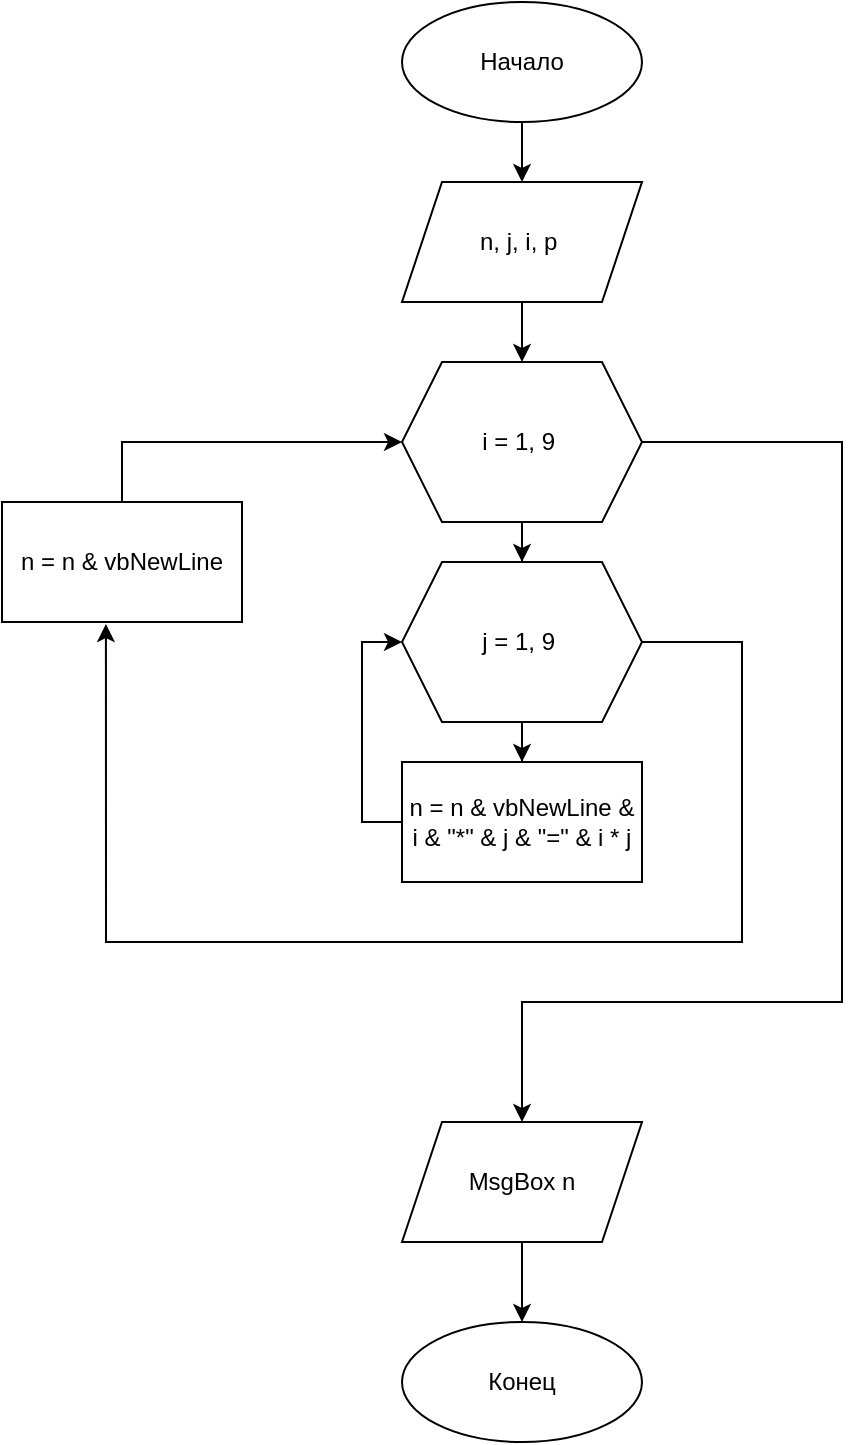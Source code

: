 <mxfile version="15.4.3" type="device" pages="3"><diagram id="_7rg6EOLGuEsxwZBoCmn" name="1 задача"><mxGraphModel dx="1422" dy="789" grid="1" gridSize="10" guides="1" tooltips="1" connect="1" arrows="1" fold="1" page="1" pageScale="1" pageWidth="827" pageHeight="1169" math="0" shadow="0"><root><mxCell id="0"/><mxCell id="1" parent="0"/><mxCell id="UHiPrkOtCpQulQ0Ot4ve-3" value="" style="edgeStyle=orthogonalEdgeStyle;rounded=0;orthogonalLoop=1;jettySize=auto;html=1;" edge="1" parent="1" source="UHiPrkOtCpQulQ0Ot4ve-1" target="UHiPrkOtCpQulQ0Ot4ve-2"><mxGeometry relative="1" as="geometry"/></mxCell><mxCell id="UHiPrkOtCpQulQ0Ot4ve-1" value="Начало" style="ellipse;whiteSpace=wrap;html=1;" vertex="1" parent="1"><mxGeometry x="340" y="10" width="120" height="60" as="geometry"/></mxCell><mxCell id="UHiPrkOtCpQulQ0Ot4ve-5" value="" style="edgeStyle=orthogonalEdgeStyle;rounded=0;orthogonalLoop=1;jettySize=auto;html=1;" edge="1" parent="1" source="UHiPrkOtCpQulQ0Ot4ve-2"><mxGeometry relative="1" as="geometry"><mxPoint x="400" y="190" as="targetPoint"/></mxGeometry></mxCell><mxCell id="UHiPrkOtCpQulQ0Ot4ve-2" value="n, j, i, p&amp;nbsp;" style="shape=parallelogram;perimeter=parallelogramPerimeter;whiteSpace=wrap;html=1;fixedSize=1;" vertex="1" parent="1"><mxGeometry x="340" y="100" width="120" height="60" as="geometry"/></mxCell><mxCell id="UHiPrkOtCpQulQ0Ot4ve-10" value="" style="edgeStyle=orthogonalEdgeStyle;rounded=0;orthogonalLoop=1;jettySize=auto;html=1;" edge="1" parent="1" source="UHiPrkOtCpQulQ0Ot4ve-8" target="UHiPrkOtCpQulQ0Ot4ve-9"><mxGeometry relative="1" as="geometry"/></mxCell><mxCell id="UHiPrkOtCpQulQ0Ot4ve-17" style="edgeStyle=orthogonalEdgeStyle;rounded=0;orthogonalLoop=1;jettySize=auto;html=1;" edge="1" parent="1" source="UHiPrkOtCpQulQ0Ot4ve-8" target="UHiPrkOtCpQulQ0Ot4ve-18"><mxGeometry relative="1" as="geometry"><mxPoint x="400" y="620" as="targetPoint"/><Array as="points"><mxPoint x="560" y="230"/><mxPoint x="560" y="510"/><mxPoint x="400" y="510"/></Array></mxGeometry></mxCell><mxCell id="UHiPrkOtCpQulQ0Ot4ve-8" value="i = 1, 9&amp;nbsp;" style="shape=hexagon;perimeter=hexagonPerimeter2;whiteSpace=wrap;html=1;fixedSize=1;" vertex="1" parent="1"><mxGeometry x="340" y="190" width="120" height="80" as="geometry"/></mxCell><mxCell id="UHiPrkOtCpQulQ0Ot4ve-12" value="" style="edgeStyle=orthogonalEdgeStyle;rounded=0;orthogonalLoop=1;jettySize=auto;html=1;" edge="1" parent="1" source="UHiPrkOtCpQulQ0Ot4ve-9" target="UHiPrkOtCpQulQ0Ot4ve-11"><mxGeometry relative="1" as="geometry"/></mxCell><mxCell id="UHiPrkOtCpQulQ0Ot4ve-20" style="edgeStyle=orthogonalEdgeStyle;rounded=0;orthogonalLoop=1;jettySize=auto;html=1;entryX=0.433;entryY=1.017;entryDx=0;entryDy=0;entryPerimeter=0;" edge="1" parent="1" source="UHiPrkOtCpQulQ0Ot4ve-9" target="UHiPrkOtCpQulQ0Ot4ve-15"><mxGeometry relative="1" as="geometry"><Array as="points"><mxPoint x="510" y="330"/><mxPoint x="510" y="480"/><mxPoint x="192" y="480"/></Array></mxGeometry></mxCell><mxCell id="UHiPrkOtCpQulQ0Ot4ve-9" value="j = 1, 9&amp;nbsp;" style="shape=hexagon;perimeter=hexagonPerimeter2;whiteSpace=wrap;html=1;fixedSize=1;" vertex="1" parent="1"><mxGeometry x="340" y="290" width="120" height="80" as="geometry"/></mxCell><mxCell id="UHiPrkOtCpQulQ0Ot4ve-19" style="edgeStyle=orthogonalEdgeStyle;rounded=0;orthogonalLoop=1;jettySize=auto;html=1;entryX=0;entryY=0.5;entryDx=0;entryDy=0;" edge="1" parent="1" source="UHiPrkOtCpQulQ0Ot4ve-11" target="UHiPrkOtCpQulQ0Ot4ve-9"><mxGeometry relative="1" as="geometry"><Array as="points"><mxPoint x="320" y="420"/><mxPoint x="320" y="330"/></Array></mxGeometry></mxCell><mxCell id="UHiPrkOtCpQulQ0Ot4ve-11" value="n = n &amp;amp; vbNewLine &amp;amp; i &amp;amp; &quot;*&quot; &amp;amp; j &amp;amp; &quot;=&quot; &amp;amp; i * j" style="whiteSpace=wrap;html=1;" vertex="1" parent="1"><mxGeometry x="340" y="390" width="120" height="60" as="geometry"/></mxCell><mxCell id="UHiPrkOtCpQulQ0Ot4ve-16" style="edgeStyle=orthogonalEdgeStyle;rounded=0;orthogonalLoop=1;jettySize=auto;html=1;entryX=0;entryY=0.5;entryDx=0;entryDy=0;" edge="1" parent="1" source="UHiPrkOtCpQulQ0Ot4ve-15" target="UHiPrkOtCpQulQ0Ot4ve-8"><mxGeometry relative="1" as="geometry"><Array as="points"><mxPoint x="200" y="230"/></Array></mxGeometry></mxCell><mxCell id="UHiPrkOtCpQulQ0Ot4ve-15" value="n = n &amp;amp; vbNewLine" style="rounded=0;whiteSpace=wrap;html=1;" vertex="1" parent="1"><mxGeometry x="140" y="260" width="120" height="60" as="geometry"/></mxCell><mxCell id="wmEI9pKCYmO_sm9rcmuI-2" value="" style="edgeStyle=orthogonalEdgeStyle;rounded=0;orthogonalLoop=1;jettySize=auto;html=1;" edge="1" parent="1" source="UHiPrkOtCpQulQ0Ot4ve-18" target="wmEI9pKCYmO_sm9rcmuI-1"><mxGeometry relative="1" as="geometry"/></mxCell><mxCell id="UHiPrkOtCpQulQ0Ot4ve-18" value="MsgBox n" style="shape=parallelogram;perimeter=parallelogramPerimeter;whiteSpace=wrap;html=1;fixedSize=1;" vertex="1" parent="1"><mxGeometry x="340" y="570" width="120" height="60" as="geometry"/></mxCell><mxCell id="wmEI9pKCYmO_sm9rcmuI-1" value="Конец" style="ellipse;whiteSpace=wrap;html=1;" vertex="1" parent="1"><mxGeometry x="340" y="670" width="120" height="60" as="geometry"/></mxCell></root></mxGraphModel></diagram><diagram id="bU37djCQdqdkork7sCrR" name="2 задача"><mxGraphModel dx="1422" dy="789" grid="1" gridSize="10" guides="1" tooltips="1" connect="1" arrows="1" fold="1" page="1" pageScale="1" pageWidth="827" pageHeight="1169" math="0" shadow="0"><root><mxCell id="XzImwgwIQv1Ai3VRdC0Q-0"/><mxCell id="XzImwgwIQv1Ai3VRdC0Q-1" parent="XzImwgwIQv1Ai3VRdC0Q-0"/><mxCell id="dxYADpgiR-XuJPDeOTbD-1" value="" style="edgeStyle=orthogonalEdgeStyle;rounded=0;orthogonalLoop=1;jettySize=auto;html=1;" edge="1" parent="XzImwgwIQv1Ai3VRdC0Q-1" source="a-ed0VSJTTrr6iJYBdlO-1" target="dxYADpgiR-XuJPDeOTbD-0"><mxGeometry relative="1" as="geometry"/></mxCell><mxCell id="a-ed0VSJTTrr6iJYBdlO-1" value="Начало" style="ellipse;whiteSpace=wrap;html=1;" vertex="1" parent="XzImwgwIQv1Ai3VRdC0Q-1"><mxGeometry x="340" y="10" width="120" height="60" as="geometry"/></mxCell><mxCell id="a-ed0VSJTTrr6iJYBdlO-2" value="" style="edgeStyle=orthogonalEdgeStyle;rounded=0;orthogonalLoop=1;jettySize=auto;html=1;" edge="1" parent="XzImwgwIQv1Ai3VRdC0Q-1" source="a-ed0VSJTTrr6iJYBdlO-3"><mxGeometry relative="1" as="geometry"><mxPoint x="400" y="300" as="targetPoint"/></mxGeometry></mxCell><mxCell id="a-ed0VSJTTrr6iJYBdlO-3" value="&lt;div&gt;n = InputBox(&quot;Кол-во строк&quot;)&lt;/div&gt;&lt;div&gt;m = InputBox(&quot;Кол-во столбцов&quot;)&lt;/div&gt;&lt;div&gt;k = 0&lt;/div&gt;&lt;div&gt;&lt;br&gt;&lt;/div&gt;" style="shape=parallelogram;perimeter=parallelogramPerimeter;whiteSpace=wrap;html=1;fixedSize=1;" vertex="1" parent="XzImwgwIQv1Ai3VRdC0Q-1"><mxGeometry x="300" y="200" width="200" height="80" as="geometry"/></mxCell><mxCell id="a-ed0VSJTTrr6iJYBdlO-4" value="" style="edgeStyle=orthogonalEdgeStyle;rounded=0;orthogonalLoop=1;jettySize=auto;html=1;" edge="1" parent="XzImwgwIQv1Ai3VRdC0Q-1" source="a-ed0VSJTTrr6iJYBdlO-6" target="a-ed0VSJTTrr6iJYBdlO-9"><mxGeometry relative="1" as="geometry"/></mxCell><mxCell id="a-ed0VSJTTrr6iJYBdlO-5" style="edgeStyle=orthogonalEdgeStyle;rounded=0;orthogonalLoop=1;jettySize=auto;html=1;" edge="1" parent="XzImwgwIQv1Ai3VRdC0Q-1" source="a-ed0VSJTTrr6iJYBdlO-6" target="a-ed0VSJTTrr6iJYBdlO-15"><mxGeometry relative="1" as="geometry"><mxPoint x="400" y="730" as="targetPoint"/><Array as="points"><mxPoint x="560" y="340"/><mxPoint x="560" y="940"/></Array></mxGeometry></mxCell><mxCell id="a-ed0VSJTTrr6iJYBdlO-6" value="i = 1, n" style="shape=hexagon;perimeter=hexagonPerimeter2;whiteSpace=wrap;html=1;fixedSize=1;" vertex="1" parent="XzImwgwIQv1Ai3VRdC0Q-1"><mxGeometry x="340" y="300" width="120" height="80" as="geometry"/></mxCell><mxCell id="a-ed0VSJTTrr6iJYBdlO-7" value="" style="edgeStyle=orthogonalEdgeStyle;rounded=0;orthogonalLoop=1;jettySize=auto;html=1;" edge="1" parent="XzImwgwIQv1Ai3VRdC0Q-1" source="a-ed0VSJTTrr6iJYBdlO-9" target="a-ed0VSJTTrr6iJYBdlO-11"><mxGeometry relative="1" as="geometry"/></mxCell><mxCell id="a-ed0VSJTTrr6iJYBdlO-8" style="edgeStyle=orthogonalEdgeStyle;rounded=0;orthogonalLoop=1;jettySize=auto;html=1;entryX=0.433;entryY=1.017;entryDx=0;entryDy=0;entryPerimeter=0;" edge="1" parent="XzImwgwIQv1Ai3VRdC0Q-1" source="a-ed0VSJTTrr6iJYBdlO-9" target="a-ed0VSJTTrr6iJYBdlO-13"><mxGeometry relative="1" as="geometry"><Array as="points"><mxPoint x="510" y="440"/><mxPoint x="510" y="880"/><mxPoint x="192" y="880"/></Array></mxGeometry></mxCell><mxCell id="a-ed0VSJTTrr6iJYBdlO-9" value="j = 1, m" style="shape=hexagon;perimeter=hexagonPerimeter2;whiteSpace=wrap;html=1;fixedSize=1;" vertex="1" parent="XzImwgwIQv1Ai3VRdC0Q-1"><mxGeometry x="340" y="400" width="120" height="80" as="geometry"/></mxCell><mxCell id="a-ed0VSJTTrr6iJYBdlO-18" value="" style="edgeStyle=orthogonalEdgeStyle;rounded=0;orthogonalLoop=1;jettySize=auto;html=1;" edge="1" parent="XzImwgwIQv1Ai3VRdC0Q-1" source="a-ed0VSJTTrr6iJYBdlO-11"><mxGeometry relative="1" as="geometry"><mxPoint x="400" y="580" as="targetPoint"/></mxGeometry></mxCell><mxCell id="a-ed0VSJTTrr6iJYBdlO-20" value="" style="edgeStyle=orthogonalEdgeStyle;rounded=0;orthogonalLoop=1;jettySize=auto;html=1;" edge="1" parent="XzImwgwIQv1Ai3VRdC0Q-1" source="a-ed0VSJTTrr6iJYBdlO-11" target="a-ed0VSJTTrr6iJYBdlO-19"><mxGeometry relative="1" as="geometry"/></mxCell><mxCell id="a-ed0VSJTTrr6iJYBdlO-11" value="t = Rnd * 10" style="whiteSpace=wrap;html=1;" vertex="1" parent="XzImwgwIQv1Ai3VRdC0Q-1"><mxGeometry x="340" y="500" width="120" height="60" as="geometry"/></mxCell><mxCell id="a-ed0VSJTTrr6iJYBdlO-12" style="edgeStyle=orthogonalEdgeStyle;rounded=0;orthogonalLoop=1;jettySize=auto;html=1;entryX=0;entryY=0.5;entryDx=0;entryDy=0;" edge="1" parent="XzImwgwIQv1Ai3VRdC0Q-1" source="a-ed0VSJTTrr6iJYBdlO-13" target="a-ed0VSJTTrr6iJYBdlO-6"><mxGeometry relative="1" as="geometry"><Array as="points"><mxPoint x="200" y="340"/></Array></mxGeometry></mxCell><mxCell id="a-ed0VSJTTrr6iJYBdlO-13" value="r = r &amp;amp; vbNewLine" style="rounded=0;whiteSpace=wrap;html=1;" vertex="1" parent="XzImwgwIQv1Ai3VRdC0Q-1"><mxGeometry x="140" y="370" width="120" height="60" as="geometry"/></mxCell><mxCell id="a-ed0VSJTTrr6iJYBdlO-14" value="" style="edgeStyle=orthogonalEdgeStyle;rounded=0;orthogonalLoop=1;jettySize=auto;html=1;" edge="1" parent="XzImwgwIQv1Ai3VRdC0Q-1" source="a-ed0VSJTTrr6iJYBdlO-15" target="a-ed0VSJTTrr6iJYBdlO-16"><mxGeometry relative="1" as="geometry"/></mxCell><mxCell id="a-ed0VSJTTrr6iJYBdlO-15" value="&lt;div&gt;MsgBox r&lt;/div&gt;&lt;div&gt;MsgBox k&lt;/div&gt;&lt;div&gt;&lt;br&gt;&lt;/div&gt;" style="shape=parallelogram;perimeter=parallelogramPerimeter;whiteSpace=wrap;html=1;fixedSize=1;" vertex="1" parent="XzImwgwIQv1Ai3VRdC0Q-1"><mxGeometry x="320" y="910" width="120" height="60" as="geometry"/></mxCell><mxCell id="a-ed0VSJTTrr6iJYBdlO-16" value="Конец" style="ellipse;whiteSpace=wrap;html=1;" vertex="1" parent="XzImwgwIQv1Ai3VRdC0Q-1"><mxGeometry x="320" y="995" width="120" height="60" as="geometry"/></mxCell><mxCell id="a-ed0VSJTTrr6iJYBdlO-22" value="" style="edgeStyle=orthogonalEdgeStyle;rounded=0;orthogonalLoop=1;jettySize=auto;html=1;" edge="1" parent="XzImwgwIQv1Ai3VRdC0Q-1" source="a-ed0VSJTTrr6iJYBdlO-19" target="a-ed0VSJTTrr6iJYBdlO-21"><mxGeometry relative="1" as="geometry"/></mxCell><mxCell id="a-ed0VSJTTrr6iJYBdlO-32" style="edgeStyle=orthogonalEdgeStyle;rounded=0;orthogonalLoop=1;jettySize=auto;html=1;entryX=1;entryY=0.75;entryDx=0;entryDy=0;" edge="1" parent="XzImwgwIQv1Ai3VRdC0Q-1" source="a-ed0VSJTTrr6iJYBdlO-19" target="a-ed0VSJTTrr6iJYBdlO-30"><mxGeometry relative="1" as="geometry"><Array as="points"><mxPoint x="480" y="620"/><mxPoint x="480" y="765"/></Array></mxGeometry></mxCell><mxCell id="a-ed0VSJTTrr6iJYBdlO-19" value="t = 0" style="rhombus;whiteSpace=wrap;html=1;" vertex="1" parent="XzImwgwIQv1Ai3VRdC0Q-1"><mxGeometry x="360" y="580" width="80" height="80" as="geometry"/></mxCell><mxCell id="a-ed0VSJTTrr6iJYBdlO-31" value="" style="edgeStyle=orthogonalEdgeStyle;rounded=0;orthogonalLoop=1;jettySize=auto;html=1;" edge="1" parent="XzImwgwIQv1Ai3VRdC0Q-1" source="a-ed0VSJTTrr6iJYBdlO-21" target="a-ed0VSJTTrr6iJYBdlO-30"><mxGeometry relative="1" as="geometry"/></mxCell><mxCell id="a-ed0VSJTTrr6iJYBdlO-21" value="k = k + 1" style="whiteSpace=wrap;html=1;" vertex="1" parent="XzImwgwIQv1Ai3VRdC0Q-1"><mxGeometry x="220" y="590" width="120" height="60" as="geometry"/></mxCell><mxCell id="a-ed0VSJTTrr6iJYBdlO-27" value="ДА" style="text;html=1;align=center;verticalAlign=middle;resizable=0;points=[];autosize=1;strokeColor=none;fillColor=none;" vertex="1" parent="XzImwgwIQv1Ai3VRdC0Q-1"><mxGeometry x="340" y="590" width="30" height="20" as="geometry"/></mxCell><mxCell id="a-ed0VSJTTrr6iJYBdlO-28" value="НЕТ" style="text;html=1;align=center;verticalAlign=middle;resizable=0;points=[];autosize=1;strokeColor=none;fillColor=none;" vertex="1" parent="XzImwgwIQv1Ai3VRdC0Q-1"><mxGeometry x="430" y="590" width="40" height="20" as="geometry"/></mxCell><mxCell id="a-ed0VSJTTrr6iJYBdlO-33" style="edgeStyle=orthogonalEdgeStyle;rounded=0;orthogonalLoop=1;jettySize=auto;html=1;entryX=0;entryY=0.5;entryDx=0;entryDy=0;" edge="1" parent="XzImwgwIQv1Ai3VRdC0Q-1" source="a-ed0VSJTTrr6iJYBdlO-30" target="a-ed0VSJTTrr6iJYBdlO-9"><mxGeometry relative="1" as="geometry"><Array as="points"><mxPoint x="210" y="750"/><mxPoint x="210" y="440"/></Array></mxGeometry></mxCell><mxCell id="a-ed0VSJTTrr6iJYBdlO-30" value="&amp;nbsp;r = r &amp;amp; &quot; &quot; &amp;amp; t" style="whiteSpace=wrap;html=1;" vertex="1" parent="XzImwgwIQv1Ai3VRdC0Q-1"><mxGeometry x="340" y="720" width="120" height="60" as="geometry"/></mxCell><mxCell id="dxYADpgiR-XuJPDeOTbD-2" value="" style="edgeStyle=orthogonalEdgeStyle;rounded=0;orthogonalLoop=1;jettySize=auto;html=1;" edge="1" parent="XzImwgwIQv1Ai3VRdC0Q-1" source="dxYADpgiR-XuJPDeOTbD-0" target="a-ed0VSJTTrr6iJYBdlO-3"><mxGeometry relative="1" as="geometry"/></mxCell><mxCell id="dxYADpgiR-XuJPDeOTbD-0" value="r, j, i, p, n, m, k, t" style="shape=parallelogram;perimeter=parallelogramPerimeter;whiteSpace=wrap;html=1;fixedSize=1;" vertex="1" parent="XzImwgwIQv1Ai3VRdC0Q-1"><mxGeometry x="340" y="90" width="120" height="60" as="geometry"/></mxCell></root></mxGraphModel></diagram><diagram id="q5hw92KwYXnTCEuEHnpt" name="3 задача"><mxGraphModel dx="1422" dy="789" grid="1" gridSize="10" guides="1" tooltips="1" connect="1" arrows="1" fold="1" page="1" pageScale="1" pageWidth="827" pageHeight="1169" math="0" shadow="0"><root><mxCell id="fSTaV2w4QMIZXHJ5z-jJ-0"/><mxCell id="fSTaV2w4QMIZXHJ5z-jJ-1" parent="fSTaV2w4QMIZXHJ5z-jJ-0"/><mxCell id="t8xT4wQl9hDbVBmgkjGQ-1" value="" style="edgeStyle=orthogonalEdgeStyle;rounded=0;orthogonalLoop=1;jettySize=auto;html=1;" edge="1" parent="fSTaV2w4QMIZXHJ5z-jJ-1" source="CELRVubJP_C46hhXUMmk-1" target="t8xT4wQl9hDbVBmgkjGQ-0"><mxGeometry relative="1" as="geometry"/></mxCell><mxCell id="CELRVubJP_C46hhXUMmk-1" value="Начало" style="ellipse;whiteSpace=wrap;html=1;" vertex="1" parent="fSTaV2w4QMIZXHJ5z-jJ-1"><mxGeometry x="340" y="10" width="120" height="60" as="geometry"/></mxCell><mxCell id="CELRVubJP_C46hhXUMmk-2" value="" style="edgeStyle=orthogonalEdgeStyle;rounded=0;orthogonalLoop=1;jettySize=auto;html=1;" edge="1" parent="fSTaV2w4QMIZXHJ5z-jJ-1" source="CELRVubJP_C46hhXUMmk-3"><mxGeometry relative="1" as="geometry"><mxPoint x="400" y="300" as="targetPoint"/></mxGeometry></mxCell><mxCell id="CELRVubJP_C46hhXUMmk-3" value="&lt;div&gt;&lt;div&gt;n = InputBox(&quot;Кол-во строк&quot;)&lt;/div&gt;&lt;div&gt;m = InputBox(&quot;Кол-во столбцов&quot;)&lt;/div&gt;&lt;div&gt;km = 0&lt;/div&gt;&lt;div&gt;kl = 10&lt;/div&gt;&lt;/div&gt;&lt;div&gt;&lt;br&gt;&lt;/div&gt;" style="shape=parallelogram;perimeter=parallelogramPerimeter;whiteSpace=wrap;html=1;fixedSize=1;" vertex="1" parent="fSTaV2w4QMIZXHJ5z-jJ-1"><mxGeometry x="300" y="200" width="200" height="80" as="geometry"/></mxCell><mxCell id="CELRVubJP_C46hhXUMmk-4" value="" style="edgeStyle=orthogonalEdgeStyle;rounded=0;orthogonalLoop=1;jettySize=auto;html=1;" edge="1" parent="fSTaV2w4QMIZXHJ5z-jJ-1" source="CELRVubJP_C46hhXUMmk-6" target="CELRVubJP_C46hhXUMmk-9"><mxGeometry relative="1" as="geometry"/></mxCell><mxCell id="CELRVubJP_C46hhXUMmk-5" style="edgeStyle=orthogonalEdgeStyle;rounded=0;orthogonalLoop=1;jettySize=auto;html=1;" edge="1" parent="fSTaV2w4QMIZXHJ5z-jJ-1" source="CELRVubJP_C46hhXUMmk-6" target="CELRVubJP_C46hhXUMmk-16"><mxGeometry relative="1" as="geometry"><mxPoint x="400" y="730" as="targetPoint"/><Array as="points"><mxPoint x="560" y="340"/><mxPoint x="560" y="940"/></Array></mxGeometry></mxCell><mxCell id="CELRVubJP_C46hhXUMmk-6" value="i = 1, n" style="shape=hexagon;perimeter=hexagonPerimeter2;whiteSpace=wrap;html=1;fixedSize=1;" vertex="1" parent="fSTaV2w4QMIZXHJ5z-jJ-1"><mxGeometry x="340" y="300" width="120" height="80" as="geometry"/></mxCell><mxCell id="CELRVubJP_C46hhXUMmk-7" value="" style="edgeStyle=orthogonalEdgeStyle;rounded=0;orthogonalLoop=1;jettySize=auto;html=1;" edge="1" parent="fSTaV2w4QMIZXHJ5z-jJ-1" source="CELRVubJP_C46hhXUMmk-9" target="CELRVubJP_C46hhXUMmk-12"><mxGeometry relative="1" as="geometry"/></mxCell><mxCell id="CELRVubJP_C46hhXUMmk-8" style="edgeStyle=orthogonalEdgeStyle;rounded=0;orthogonalLoop=1;jettySize=auto;html=1;entryX=0.433;entryY=1.017;entryDx=0;entryDy=0;entryPerimeter=0;" edge="1" parent="fSTaV2w4QMIZXHJ5z-jJ-1" source="CELRVubJP_C46hhXUMmk-9" target="CELRVubJP_C46hhXUMmk-14"><mxGeometry relative="1" as="geometry"><Array as="points"><mxPoint x="510" y="440"/><mxPoint x="510" y="880"/><mxPoint x="192" y="880"/></Array></mxGeometry></mxCell><mxCell id="CELRVubJP_C46hhXUMmk-9" value="j = 1, m" style="shape=hexagon;perimeter=hexagonPerimeter2;whiteSpace=wrap;html=1;fixedSize=1;" vertex="1" parent="fSTaV2w4QMIZXHJ5z-jJ-1"><mxGeometry x="340" y="400" width="120" height="80" as="geometry"/></mxCell><mxCell id="CELRVubJP_C46hhXUMmk-10" value="" style="edgeStyle=orthogonalEdgeStyle;rounded=0;orthogonalLoop=1;jettySize=auto;html=1;" edge="1" parent="fSTaV2w4QMIZXHJ5z-jJ-1" source="CELRVubJP_C46hhXUMmk-12"><mxGeometry relative="1" as="geometry"><mxPoint x="400" y="580" as="targetPoint"/></mxGeometry></mxCell><mxCell id="CELRVubJP_C46hhXUMmk-11" value="" style="edgeStyle=orthogonalEdgeStyle;rounded=0;orthogonalLoop=1;jettySize=auto;html=1;" edge="1" parent="fSTaV2w4QMIZXHJ5z-jJ-1" source="CELRVubJP_C46hhXUMmk-12" target="CELRVubJP_C46hhXUMmk-20"><mxGeometry relative="1" as="geometry"/></mxCell><mxCell id="CELRVubJP_C46hhXUMmk-12" value="t = Rnd * 10" style="whiteSpace=wrap;html=1;" vertex="1" parent="fSTaV2w4QMIZXHJ5z-jJ-1"><mxGeometry x="340" y="500" width="120" height="60" as="geometry"/></mxCell><mxCell id="CELRVubJP_C46hhXUMmk-13" style="edgeStyle=orthogonalEdgeStyle;rounded=0;orthogonalLoop=1;jettySize=auto;html=1;entryX=0;entryY=0.5;entryDx=0;entryDy=0;" edge="1" parent="fSTaV2w4QMIZXHJ5z-jJ-1" source="CELRVubJP_C46hhXUMmk-14" target="CELRVubJP_C46hhXUMmk-6"><mxGeometry relative="1" as="geometry"><Array as="points"><mxPoint x="200" y="340"/></Array></mxGeometry></mxCell><mxCell id="CELRVubJP_C46hhXUMmk-14" value="r = r &amp;amp; vbNewLine" style="rounded=0;whiteSpace=wrap;html=1;" vertex="1" parent="fSTaV2w4QMIZXHJ5z-jJ-1"><mxGeometry x="140" y="370" width="120" height="60" as="geometry"/></mxCell><mxCell id="CELRVubJP_C46hhXUMmk-15" value="" style="edgeStyle=orthogonalEdgeStyle;rounded=0;orthogonalLoop=1;jettySize=auto;html=1;" edge="1" parent="fSTaV2w4QMIZXHJ5z-jJ-1" source="CELRVubJP_C46hhXUMmk-16" target="CELRVubJP_C46hhXUMmk-17"><mxGeometry relative="1" as="geometry"/></mxCell><mxCell id="CELRVubJP_C46hhXUMmk-16" value="&lt;div&gt;&lt;div&gt;MsgBox r&lt;/div&gt;&lt;div&gt;MsgBox &quot;максимальное число =&quot; &amp;amp; km &amp;amp; vbNewLine &amp;amp; &quot;минимальное число =&quot; &amp;amp; kl&lt;/div&gt;&lt;/div&gt;&lt;div&gt;&lt;br&gt;&lt;/div&gt;" style="shape=parallelogram;perimeter=parallelogramPerimeter;whiteSpace=wrap;html=1;fixedSize=1;" vertex="1" parent="fSTaV2w4QMIZXHJ5z-jJ-1"><mxGeometry x="160" y="910" width="280" height="60" as="geometry"/></mxCell><mxCell id="CELRVubJP_C46hhXUMmk-17" value="Конец" style="ellipse;whiteSpace=wrap;html=1;" vertex="1" parent="fSTaV2w4QMIZXHJ5z-jJ-1"><mxGeometry x="240" y="1010" width="120" height="60" as="geometry"/></mxCell><mxCell id="CELRVubJP_C46hhXUMmk-18" value="" style="edgeStyle=orthogonalEdgeStyle;rounded=0;orthogonalLoop=1;jettySize=auto;html=1;" edge="1" parent="fSTaV2w4QMIZXHJ5z-jJ-1" source="CELRVubJP_C46hhXUMmk-20" target="CELRVubJP_C46hhXUMmk-22"><mxGeometry relative="1" as="geometry"/></mxCell><mxCell id="t8xT4wQl9hDbVBmgkjGQ-4" value="" style="edgeStyle=orthogonalEdgeStyle;rounded=0;orthogonalLoop=1;jettySize=auto;html=1;" edge="1" parent="fSTaV2w4QMIZXHJ5z-jJ-1" source="CELRVubJP_C46hhXUMmk-20" target="t8xT4wQl9hDbVBmgkjGQ-3"><mxGeometry relative="1" as="geometry"/></mxCell><mxCell id="t8xT4wQl9hDbVBmgkjGQ-5" style="edgeStyle=orthogonalEdgeStyle;rounded=0;orthogonalLoop=1;jettySize=auto;html=1;entryX=1;entryY=0.5;entryDx=0;entryDy=0;" edge="1" parent="fSTaV2w4QMIZXHJ5z-jJ-1" source="CELRVubJP_C46hhXUMmk-20" target="t8xT4wQl9hDbVBmgkjGQ-3"><mxGeometry relative="1" as="geometry"><Array as="points"><mxPoint x="460" y="620"/><mxPoint x="460" y="710"/></Array></mxGeometry></mxCell><mxCell id="CELRVubJP_C46hhXUMmk-20" value="t &amp;gt; km" style="rhombus;whiteSpace=wrap;html=1;" vertex="1" parent="fSTaV2w4QMIZXHJ5z-jJ-1"><mxGeometry x="360" y="580" width="80" height="80" as="geometry"/></mxCell><mxCell id="t8xT4wQl9hDbVBmgkjGQ-6" style="edgeStyle=orthogonalEdgeStyle;rounded=0;orthogonalLoop=1;jettySize=auto;html=1;" edge="1" parent="fSTaV2w4QMIZXHJ5z-jJ-1" source="CELRVubJP_C46hhXUMmk-22" target="t8xT4wQl9hDbVBmgkjGQ-3"><mxGeometry relative="1" as="geometry"><Array as="points"><mxPoint x="280" y="710"/></Array></mxGeometry></mxCell><mxCell id="CELRVubJP_C46hhXUMmk-22" value="&amp;nbsp;km = t" style="whiteSpace=wrap;html=1;" vertex="1" parent="fSTaV2w4QMIZXHJ5z-jJ-1"><mxGeometry x="220" y="590" width="120" height="60" as="geometry"/></mxCell><mxCell id="CELRVubJP_C46hhXUMmk-23" value="ДА" style="text;html=1;align=center;verticalAlign=middle;resizable=0;points=[];autosize=1;strokeColor=none;fillColor=none;" vertex="1" parent="fSTaV2w4QMIZXHJ5z-jJ-1"><mxGeometry x="340" y="590" width="30" height="20" as="geometry"/></mxCell><mxCell id="CELRVubJP_C46hhXUMmk-24" value="НЕТ" style="text;html=1;align=center;verticalAlign=middle;resizable=0;points=[];autosize=1;strokeColor=none;fillColor=none;" vertex="1" parent="fSTaV2w4QMIZXHJ5z-jJ-1"><mxGeometry x="430" y="590" width="40" height="20" as="geometry"/></mxCell><mxCell id="CELRVubJP_C46hhXUMmk-25" style="edgeStyle=orthogonalEdgeStyle;rounded=0;orthogonalLoop=1;jettySize=auto;html=1;entryX=0;entryY=0.5;entryDx=0;entryDy=0;" edge="1" parent="fSTaV2w4QMIZXHJ5z-jJ-1" source="CELRVubJP_C46hhXUMmk-26" target="CELRVubJP_C46hhXUMmk-9"><mxGeometry relative="1" as="geometry"><Array as="points"><mxPoint x="210" y="830"/><mxPoint x="210" y="440"/></Array></mxGeometry></mxCell><mxCell id="CELRVubJP_C46hhXUMmk-26" value="&amp;nbsp;r = r &amp;amp; &quot; &quot; &amp;amp; t" style="whiteSpace=wrap;html=1;" vertex="1" parent="fSTaV2w4QMIZXHJ5z-jJ-1"><mxGeometry x="340" y="810" width="120" height="60" as="geometry"/></mxCell><mxCell id="t8xT4wQl9hDbVBmgkjGQ-2" value="" style="edgeStyle=orthogonalEdgeStyle;rounded=0;orthogonalLoop=1;jettySize=auto;html=1;" edge="1" parent="fSTaV2w4QMIZXHJ5z-jJ-1" source="t8xT4wQl9hDbVBmgkjGQ-0" target="CELRVubJP_C46hhXUMmk-3"><mxGeometry relative="1" as="geometry"/></mxCell><mxCell id="t8xT4wQl9hDbVBmgkjGQ-0" value="r, j, i, p, n, m, km&lt;br&gt;kl, t" style="shape=parallelogram;perimeter=parallelogramPerimeter;whiteSpace=wrap;html=1;fixedSize=1;" vertex="1" parent="fSTaV2w4QMIZXHJ5z-jJ-1"><mxGeometry x="340" y="110" width="120" height="60" as="geometry"/></mxCell><mxCell id="t8xT4wQl9hDbVBmgkjGQ-8" style="edgeStyle=orthogonalEdgeStyle;rounded=0;orthogonalLoop=1;jettySize=auto;html=1;" edge="1" parent="fSTaV2w4QMIZXHJ5z-jJ-1" source="t8xT4wQl9hDbVBmgkjGQ-3"><mxGeometry relative="1" as="geometry"><mxPoint x="280" y="760" as="targetPoint"/><Array as="points"><mxPoint x="280" y="730"/></Array></mxGeometry></mxCell><mxCell id="t8xT4wQl9hDbVBmgkjGQ-10" style="edgeStyle=orthogonalEdgeStyle;rounded=0;orthogonalLoop=1;jettySize=auto;html=1;entryX=1;entryY=0.5;entryDx=0;entryDy=0;" edge="1" parent="fSTaV2w4QMIZXHJ5z-jJ-1" source="t8xT4wQl9hDbVBmgkjGQ-3" target="CELRVubJP_C46hhXUMmk-26"><mxGeometry relative="1" as="geometry"><Array as="points"><mxPoint x="480" y="730"/><mxPoint x="480" y="840"/></Array></mxGeometry></mxCell><mxCell id="t8xT4wQl9hDbVBmgkjGQ-3" value="&amp;nbsp;t &amp;lt; kl" style="rhombus;whiteSpace=wrap;html=1;" vertex="1" parent="fSTaV2w4QMIZXHJ5z-jJ-1"><mxGeometry x="360" y="670" width="80" height="80" as="geometry"/></mxCell><mxCell id="t8xT4wQl9hDbVBmgkjGQ-9" value="&amp;nbsp;kl = t" style="rounded=0;whiteSpace=wrap;html=1;" vertex="1" parent="fSTaV2w4QMIZXHJ5z-jJ-1"><mxGeometry x="240" y="760" width="80" height="30" as="geometry"/></mxCell><mxCell id="t8xT4wQl9hDbVBmgkjGQ-11" value="НЕТ" style="text;html=1;align=center;verticalAlign=middle;resizable=0;points=[];autosize=1;strokeColor=none;fillColor=none;" vertex="1" parent="fSTaV2w4QMIZXHJ5z-jJ-1"><mxGeometry x="430" y="740" width="40" height="20" as="geometry"/></mxCell><mxCell id="t8xT4wQl9hDbVBmgkjGQ-12" value="ДА" style="text;html=1;align=center;verticalAlign=middle;resizable=0;points=[];autosize=1;strokeColor=none;fillColor=none;" vertex="1" parent="fSTaV2w4QMIZXHJ5z-jJ-1"><mxGeometry x="285" y="730" width="30" height="20" as="geometry"/></mxCell></root></mxGraphModel></diagram></mxfile>